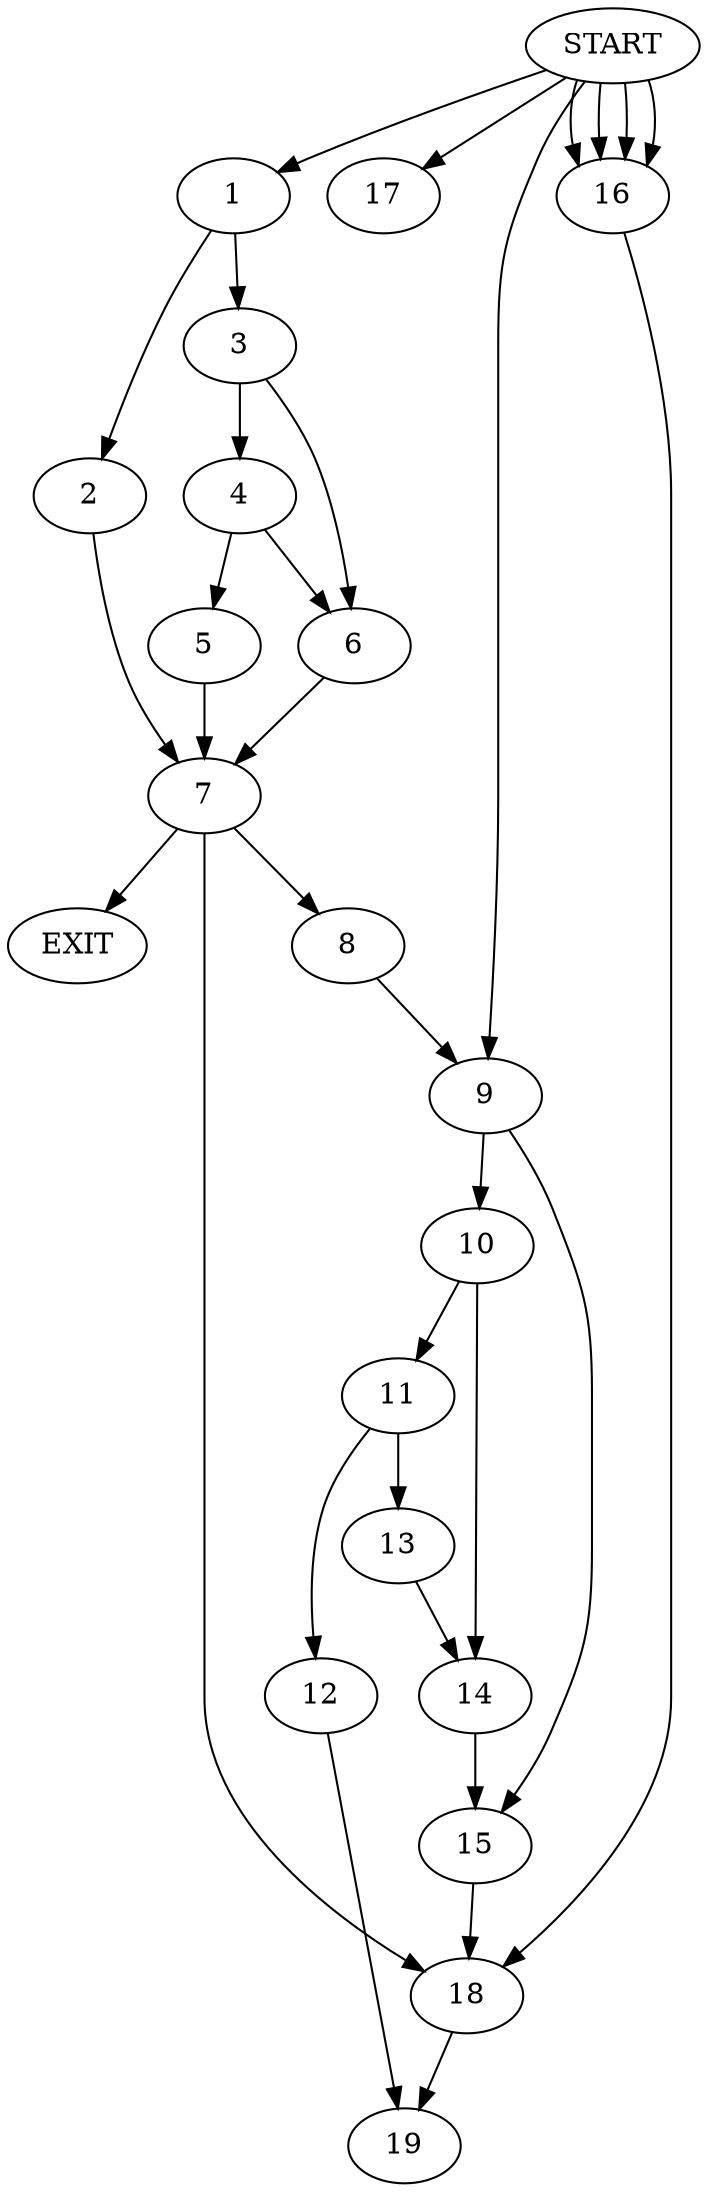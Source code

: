 digraph { 
0 [label="START"];
1;
2;
3;
4;
5;
6;
7;
8;
9;
10;
11;
12;
13;
14;
15;
16;
17;
18;
19;
20[label="EXIT"];
0 -> 17;
0 -> 1;
0:s2 -> 9;
0:s3 -> 16;
0:s4 -> 16;
0:s5 -> 16;
0:s6 -> 16;
1 -> 2;
1 -> 3;
2 -> 7;
3 -> 4;
3 -> 6;
4 -> 5;
4 -> 6;
5 -> 7;
6 -> 7;
7 -> 20;
7 -> 8;
7:s2 -> 18;
8 -> 9;
9 -> 10;
9 -> 15;
10 -> 11;
10 -> 14;
11 -> 12;
11 -> 13;
12 -> 19;
13 -> 14;
14 -> 15;
15 -> 18;
16 -> 18;
18 -> 19;
}